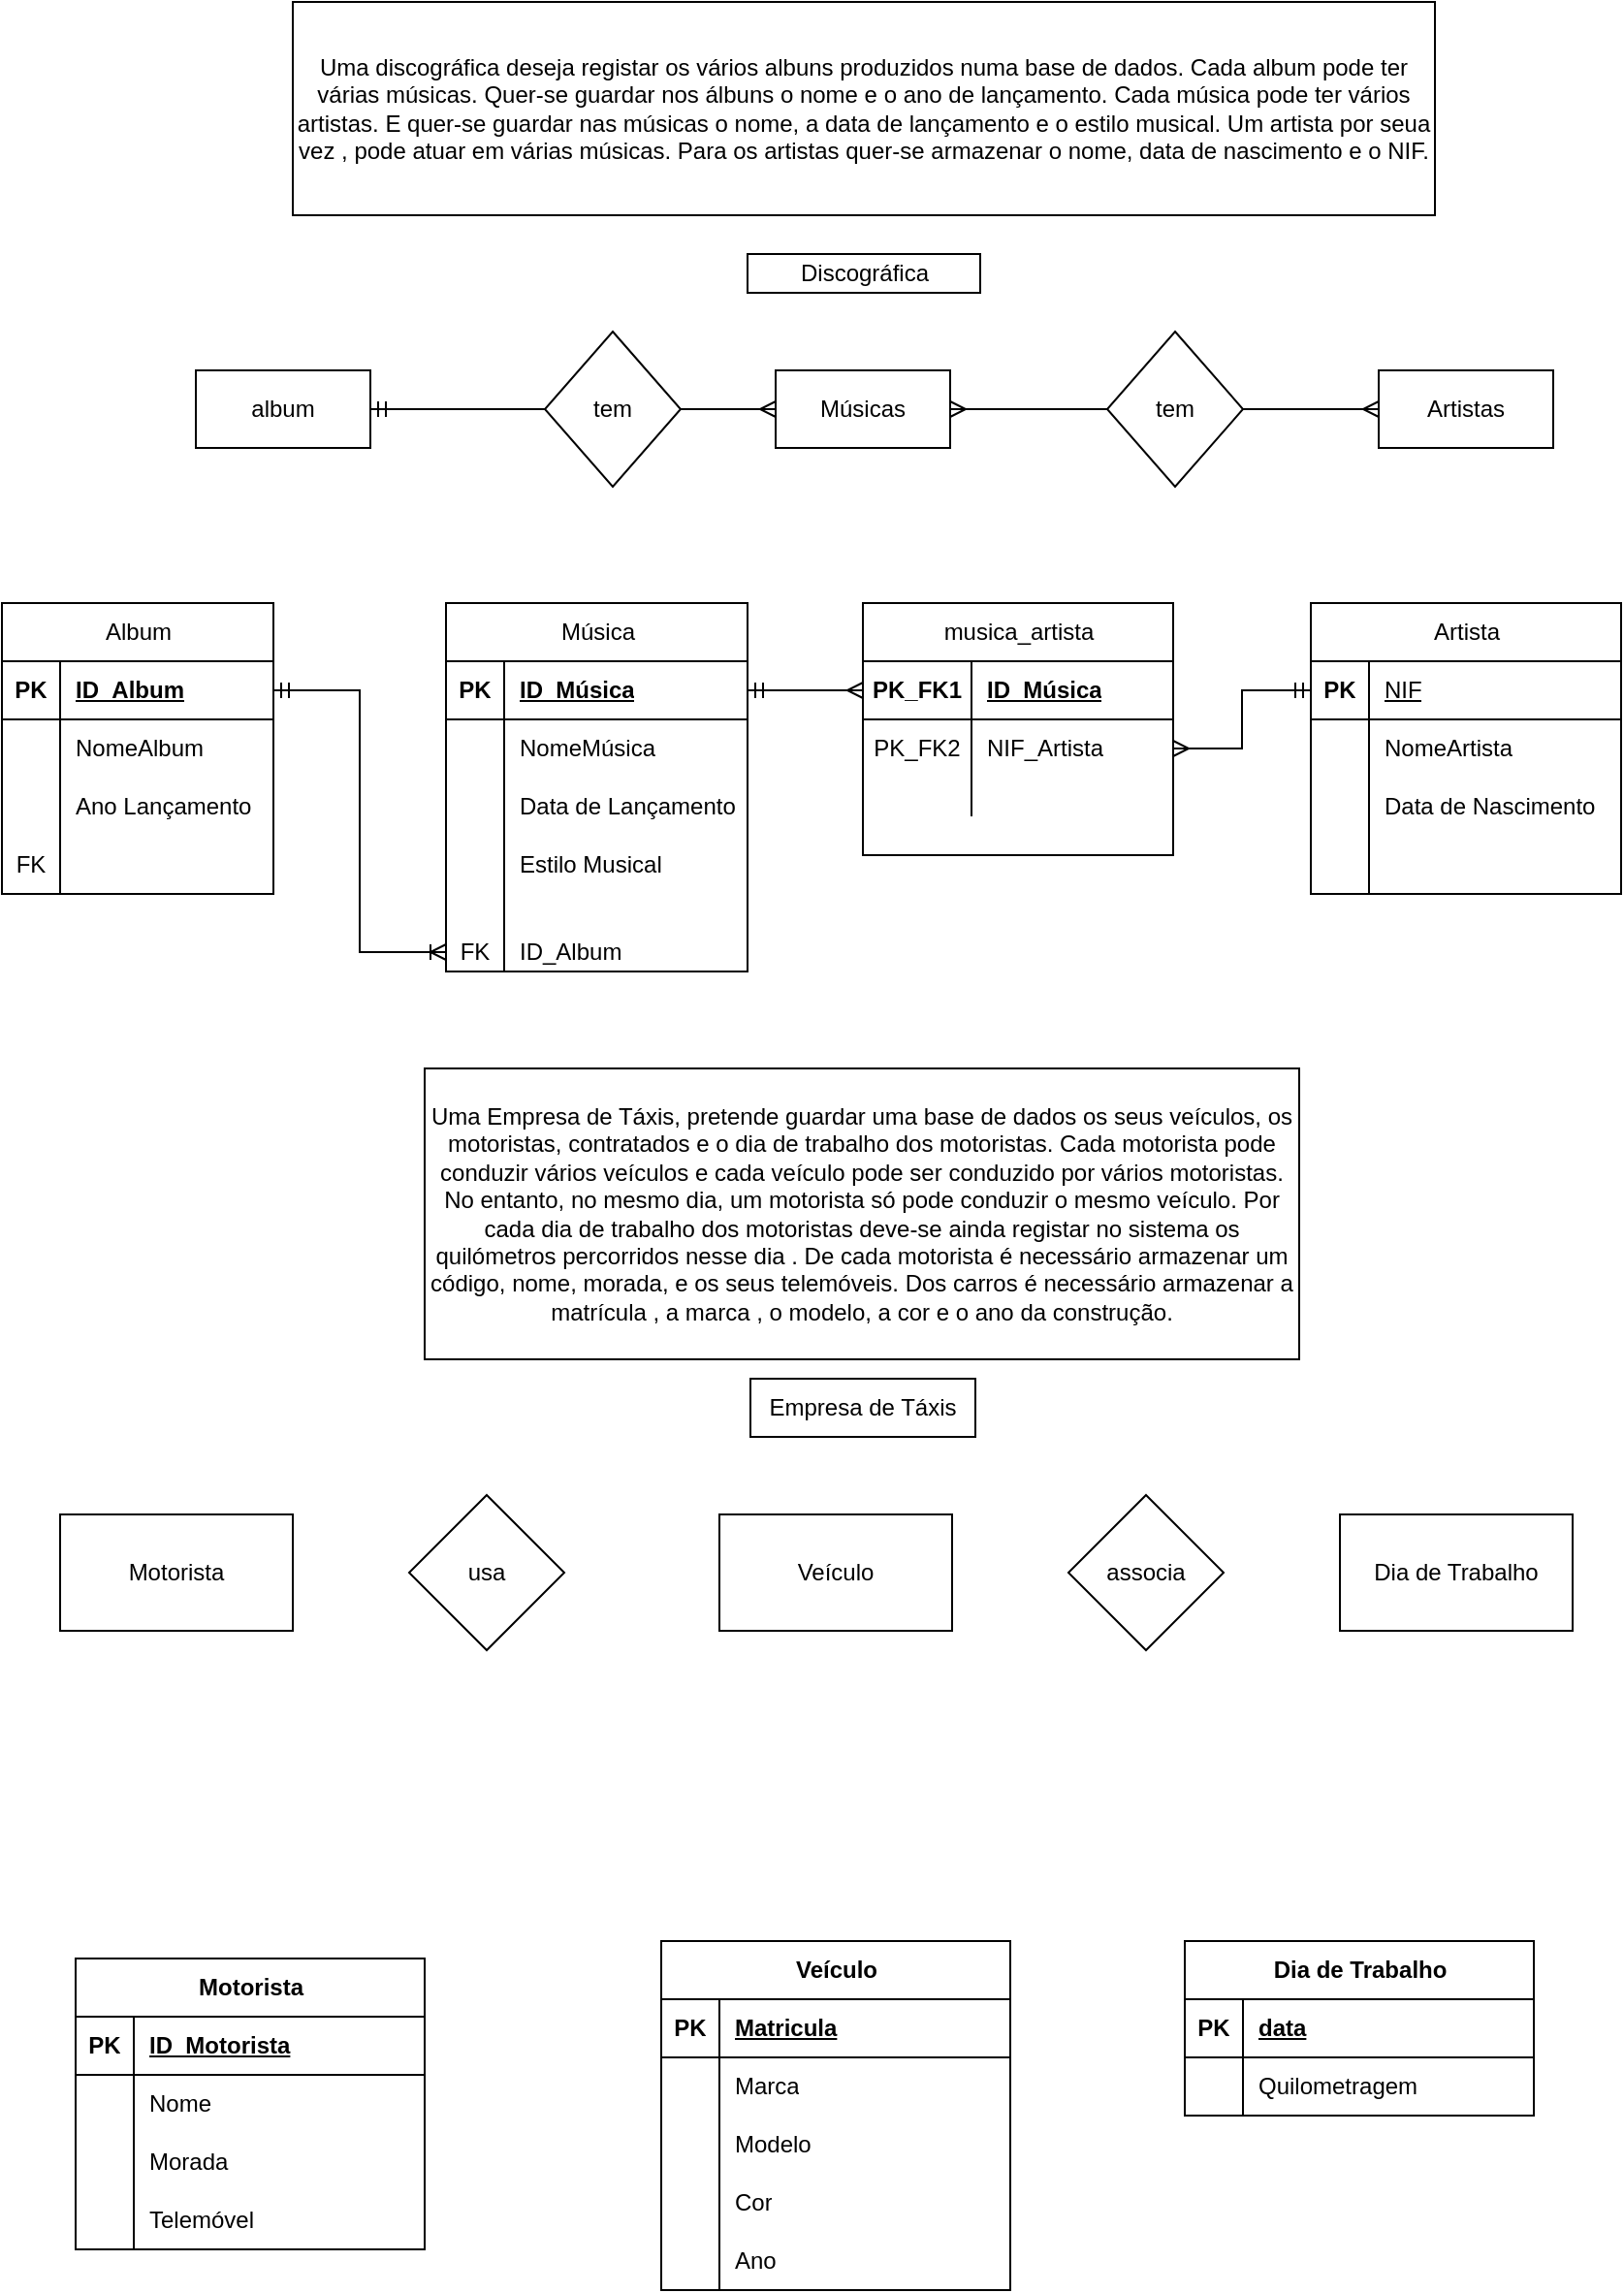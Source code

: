 <mxfile version="24.7.17">
  <diagram name="Página-1" id="7ifWbxD6DGBQljDdi_Ev">
    <mxGraphModel dx="1701" dy="434" grid="1" gridSize="10" guides="1" tooltips="1" connect="1" arrows="1" fold="1" page="1" pageScale="1" pageWidth="827" pageHeight="1169" math="0" shadow="0">
      <root>
        <mxCell id="0" />
        <mxCell id="1" parent="0" />
        <mxCell id="194zBz4yPMXIeNn44Lro-1" value="Uma discográfica deseja registar os vários albuns produzidos numa base de dados. Cada album pode ter várias músicas. Quer-se guardar nos álbuns o nome e o ano de lançamento. Cada música pode ter vários artistas. E quer-se guardar nas músicas o nome, a data de lançamento e o estilo musical. Um artista por seua vez , pode atuar em várias músicas. Para os artistas quer-se armazenar o nome, data de nascimento e o NIF." style="rounded=0;whiteSpace=wrap;html=1;" vertex="1" parent="1">
          <mxGeometry x="120" y="10" width="589" height="110" as="geometry" />
        </mxCell>
        <mxCell id="194zBz4yPMXIeNn44Lro-2" value="Discográfica" style="rounded=0;whiteSpace=wrap;html=1;" vertex="1" parent="1">
          <mxGeometry x="354.5" y="140" width="120" height="20" as="geometry" />
        </mxCell>
        <mxCell id="194zBz4yPMXIeNn44Lro-24" value="&lt;span style=&quot;font-weight: 400; text-wrap: wrap;&quot;&gt;Album&lt;/span&gt;" style="shape=table;startSize=30;container=1;collapsible=1;childLayout=tableLayout;fixedRows=1;rowLines=0;fontStyle=1;align=center;resizeLast=1;html=1;" vertex="1" parent="1">
          <mxGeometry x="-30" y="320" width="140" height="150" as="geometry" />
        </mxCell>
        <mxCell id="194zBz4yPMXIeNn44Lro-25" value="" style="shape=tableRow;horizontal=0;startSize=0;swimlaneHead=0;swimlaneBody=0;fillColor=none;collapsible=0;dropTarget=0;points=[[0,0.5],[1,0.5]];portConstraint=eastwest;top=0;left=0;right=0;bottom=1;" vertex="1" parent="194zBz4yPMXIeNn44Lro-24">
          <mxGeometry y="30" width="140" height="30" as="geometry" />
        </mxCell>
        <mxCell id="194zBz4yPMXIeNn44Lro-26" value="PK" style="shape=partialRectangle;connectable=0;fillColor=none;top=0;left=0;bottom=0;right=0;fontStyle=1;overflow=hidden;whiteSpace=wrap;html=1;" vertex="1" parent="194zBz4yPMXIeNn44Lro-25">
          <mxGeometry width="30" height="30" as="geometry">
            <mxRectangle width="30" height="30" as="alternateBounds" />
          </mxGeometry>
        </mxCell>
        <mxCell id="194zBz4yPMXIeNn44Lro-27" value="ID_Album" style="shape=partialRectangle;connectable=0;fillColor=none;top=0;left=0;bottom=0;right=0;align=left;spacingLeft=6;fontStyle=5;overflow=hidden;whiteSpace=wrap;html=1;" vertex="1" parent="194zBz4yPMXIeNn44Lro-25">
          <mxGeometry x="30" width="110" height="30" as="geometry">
            <mxRectangle width="110" height="30" as="alternateBounds" />
          </mxGeometry>
        </mxCell>
        <mxCell id="194zBz4yPMXIeNn44Lro-28" value="" style="shape=tableRow;horizontal=0;startSize=0;swimlaneHead=0;swimlaneBody=0;fillColor=none;collapsible=0;dropTarget=0;points=[[0,0.5],[1,0.5]];portConstraint=eastwest;top=0;left=0;right=0;bottom=0;" vertex="1" parent="194zBz4yPMXIeNn44Lro-24">
          <mxGeometry y="60" width="140" height="30" as="geometry" />
        </mxCell>
        <mxCell id="194zBz4yPMXIeNn44Lro-29" value="" style="shape=partialRectangle;connectable=0;fillColor=none;top=0;left=0;bottom=0;right=0;editable=1;overflow=hidden;whiteSpace=wrap;html=1;" vertex="1" parent="194zBz4yPMXIeNn44Lro-28">
          <mxGeometry width="30" height="30" as="geometry">
            <mxRectangle width="30" height="30" as="alternateBounds" />
          </mxGeometry>
        </mxCell>
        <mxCell id="194zBz4yPMXIeNn44Lro-30" value="NomeAlbum" style="shape=partialRectangle;connectable=0;fillColor=none;top=0;left=0;bottom=0;right=0;align=left;spacingLeft=6;overflow=hidden;whiteSpace=wrap;html=1;" vertex="1" parent="194zBz4yPMXIeNn44Lro-28">
          <mxGeometry x="30" width="110" height="30" as="geometry">
            <mxRectangle width="110" height="30" as="alternateBounds" />
          </mxGeometry>
        </mxCell>
        <mxCell id="194zBz4yPMXIeNn44Lro-31" value="" style="shape=tableRow;horizontal=0;startSize=0;swimlaneHead=0;swimlaneBody=0;fillColor=none;collapsible=0;dropTarget=0;points=[[0,0.5],[1,0.5]];portConstraint=eastwest;top=0;left=0;right=0;bottom=0;" vertex="1" parent="194zBz4yPMXIeNn44Lro-24">
          <mxGeometry y="90" width="140" height="30" as="geometry" />
        </mxCell>
        <mxCell id="194zBz4yPMXIeNn44Lro-32" value="" style="shape=partialRectangle;connectable=0;fillColor=none;top=0;left=0;bottom=0;right=0;editable=1;overflow=hidden;whiteSpace=wrap;html=1;" vertex="1" parent="194zBz4yPMXIeNn44Lro-31">
          <mxGeometry width="30" height="30" as="geometry">
            <mxRectangle width="30" height="30" as="alternateBounds" />
          </mxGeometry>
        </mxCell>
        <mxCell id="194zBz4yPMXIeNn44Lro-33" value="Ano Lançamento" style="shape=partialRectangle;connectable=0;fillColor=none;top=0;left=0;bottom=0;right=0;align=left;spacingLeft=6;overflow=hidden;whiteSpace=wrap;html=1;" vertex="1" parent="194zBz4yPMXIeNn44Lro-31">
          <mxGeometry x="30" width="110" height="30" as="geometry">
            <mxRectangle width="110" height="30" as="alternateBounds" />
          </mxGeometry>
        </mxCell>
        <mxCell id="194zBz4yPMXIeNn44Lro-34" value="" style="shape=tableRow;horizontal=0;startSize=0;swimlaneHead=0;swimlaneBody=0;fillColor=none;collapsible=0;dropTarget=0;points=[[0,0.5],[1,0.5]];portConstraint=eastwest;top=0;left=0;right=0;bottom=0;" vertex="1" parent="194zBz4yPMXIeNn44Lro-24">
          <mxGeometry y="120" width="140" height="30" as="geometry" />
        </mxCell>
        <mxCell id="194zBz4yPMXIeNn44Lro-35" value="FK" style="shape=partialRectangle;connectable=0;fillColor=none;top=0;left=0;bottom=0;right=0;editable=1;overflow=hidden;whiteSpace=wrap;html=1;" vertex="1" parent="194zBz4yPMXIeNn44Lro-34">
          <mxGeometry width="30" height="30" as="geometry">
            <mxRectangle width="30" height="30" as="alternateBounds" />
          </mxGeometry>
        </mxCell>
        <mxCell id="194zBz4yPMXIeNn44Lro-36" value="" style="shape=partialRectangle;connectable=0;fillColor=none;top=0;left=0;bottom=0;right=0;align=left;spacingLeft=6;overflow=hidden;whiteSpace=wrap;html=1;" vertex="1" parent="194zBz4yPMXIeNn44Lro-34">
          <mxGeometry x="30" width="110" height="30" as="geometry">
            <mxRectangle width="110" height="30" as="alternateBounds" />
          </mxGeometry>
        </mxCell>
        <mxCell id="194zBz4yPMXIeNn44Lro-37" value="&lt;span style=&quot;font-weight: 400; text-wrap: wrap;&quot;&gt;Música&lt;/span&gt;" style="shape=table;startSize=30;container=1;collapsible=1;childLayout=tableLayout;fixedRows=1;rowLines=0;fontStyle=1;align=center;resizeLast=1;html=1;" vertex="1" parent="1">
          <mxGeometry x="199" y="320" width="155.5" height="190" as="geometry" />
        </mxCell>
        <mxCell id="194zBz4yPMXIeNn44Lro-38" value="" style="shape=tableRow;horizontal=0;startSize=0;swimlaneHead=0;swimlaneBody=0;fillColor=none;collapsible=0;dropTarget=0;points=[[0,0.5],[1,0.5]];portConstraint=eastwest;top=0;left=0;right=0;bottom=1;" vertex="1" parent="194zBz4yPMXIeNn44Lro-37">
          <mxGeometry y="30" width="155.5" height="30" as="geometry" />
        </mxCell>
        <mxCell id="194zBz4yPMXIeNn44Lro-39" value="PK" style="shape=partialRectangle;connectable=0;fillColor=none;top=0;left=0;bottom=0;right=0;fontStyle=1;overflow=hidden;whiteSpace=wrap;html=1;" vertex="1" parent="194zBz4yPMXIeNn44Lro-38">
          <mxGeometry width="30" height="30" as="geometry">
            <mxRectangle width="30" height="30" as="alternateBounds" />
          </mxGeometry>
        </mxCell>
        <mxCell id="194zBz4yPMXIeNn44Lro-40" value="ID_Música" style="shape=partialRectangle;connectable=0;fillColor=none;top=0;left=0;bottom=0;right=0;align=left;spacingLeft=6;fontStyle=5;overflow=hidden;whiteSpace=wrap;html=1;" vertex="1" parent="194zBz4yPMXIeNn44Lro-38">
          <mxGeometry x="30" width="125.5" height="30" as="geometry">
            <mxRectangle width="125.5" height="30" as="alternateBounds" />
          </mxGeometry>
        </mxCell>
        <mxCell id="194zBz4yPMXIeNn44Lro-41" value="" style="shape=tableRow;horizontal=0;startSize=0;swimlaneHead=0;swimlaneBody=0;fillColor=none;collapsible=0;dropTarget=0;points=[[0,0.5],[1,0.5]];portConstraint=eastwest;top=0;left=0;right=0;bottom=0;" vertex="1" parent="194zBz4yPMXIeNn44Lro-37">
          <mxGeometry y="60" width="155.5" height="30" as="geometry" />
        </mxCell>
        <mxCell id="194zBz4yPMXIeNn44Lro-42" value="" style="shape=partialRectangle;connectable=0;fillColor=none;top=0;left=0;bottom=0;right=0;editable=1;overflow=hidden;whiteSpace=wrap;html=1;" vertex="1" parent="194zBz4yPMXIeNn44Lro-41">
          <mxGeometry width="30" height="30" as="geometry">
            <mxRectangle width="30" height="30" as="alternateBounds" />
          </mxGeometry>
        </mxCell>
        <mxCell id="194zBz4yPMXIeNn44Lro-43" value="NomeMúsica" style="shape=partialRectangle;connectable=0;fillColor=none;top=0;left=0;bottom=0;right=0;align=left;spacingLeft=6;overflow=hidden;whiteSpace=wrap;html=1;" vertex="1" parent="194zBz4yPMXIeNn44Lro-41">
          <mxGeometry x="30" width="125.5" height="30" as="geometry">
            <mxRectangle width="125.5" height="30" as="alternateBounds" />
          </mxGeometry>
        </mxCell>
        <mxCell id="194zBz4yPMXIeNn44Lro-44" value="" style="shape=tableRow;horizontal=0;startSize=0;swimlaneHead=0;swimlaneBody=0;fillColor=none;collapsible=0;dropTarget=0;points=[[0,0.5],[1,0.5]];portConstraint=eastwest;top=0;left=0;right=0;bottom=0;" vertex="1" parent="194zBz4yPMXIeNn44Lro-37">
          <mxGeometry y="90" width="155.5" height="30" as="geometry" />
        </mxCell>
        <mxCell id="194zBz4yPMXIeNn44Lro-45" value="" style="shape=partialRectangle;connectable=0;fillColor=none;top=0;left=0;bottom=0;right=0;editable=1;overflow=hidden;whiteSpace=wrap;html=1;" vertex="1" parent="194zBz4yPMXIeNn44Lro-44">
          <mxGeometry width="30" height="30" as="geometry">
            <mxRectangle width="30" height="30" as="alternateBounds" />
          </mxGeometry>
        </mxCell>
        <mxCell id="194zBz4yPMXIeNn44Lro-46" value="Data de Lançamento" style="shape=partialRectangle;connectable=0;fillColor=none;top=0;left=0;bottom=0;right=0;align=left;spacingLeft=6;overflow=hidden;whiteSpace=wrap;html=1;" vertex="1" parent="194zBz4yPMXIeNn44Lro-44">
          <mxGeometry x="30" width="125.5" height="30" as="geometry">
            <mxRectangle width="125.5" height="30" as="alternateBounds" />
          </mxGeometry>
        </mxCell>
        <mxCell id="194zBz4yPMXIeNn44Lro-47" value="" style="shape=tableRow;horizontal=0;startSize=0;swimlaneHead=0;swimlaneBody=0;fillColor=none;collapsible=0;dropTarget=0;points=[[0,0.5],[1,0.5]];portConstraint=eastwest;top=0;left=0;right=0;bottom=0;" vertex="1" parent="194zBz4yPMXIeNn44Lro-37">
          <mxGeometry y="120" width="155.5" height="30" as="geometry" />
        </mxCell>
        <mxCell id="194zBz4yPMXIeNn44Lro-48" value="" style="shape=partialRectangle;connectable=0;fillColor=none;top=0;left=0;bottom=0;right=0;editable=1;overflow=hidden;whiteSpace=wrap;html=1;" vertex="1" parent="194zBz4yPMXIeNn44Lro-47">
          <mxGeometry width="30" height="30" as="geometry">
            <mxRectangle width="30" height="30" as="alternateBounds" />
          </mxGeometry>
        </mxCell>
        <mxCell id="194zBz4yPMXIeNn44Lro-49" value="Estilo Musical" style="shape=partialRectangle;connectable=0;fillColor=none;top=0;left=0;bottom=0;right=0;align=left;spacingLeft=6;overflow=hidden;whiteSpace=wrap;html=1;" vertex="1" parent="194zBz4yPMXIeNn44Lro-47">
          <mxGeometry x="30" width="125.5" height="30" as="geometry">
            <mxRectangle width="125.5" height="30" as="alternateBounds" />
          </mxGeometry>
        </mxCell>
        <mxCell id="194zBz4yPMXIeNn44Lro-90" value="" style="shape=tableRow;horizontal=0;startSize=0;swimlaneHead=0;swimlaneBody=0;fillColor=none;collapsible=0;dropTarget=0;points=[[0,0.5],[1,0.5]];portConstraint=eastwest;top=0;left=0;right=0;bottom=0;" vertex="1" parent="194zBz4yPMXIeNn44Lro-37">
          <mxGeometry y="150" width="155.5" height="20" as="geometry" />
        </mxCell>
        <mxCell id="194zBz4yPMXIeNn44Lro-91" value="" style="shape=partialRectangle;connectable=0;fillColor=none;top=0;left=0;bottom=0;right=0;editable=1;overflow=hidden;whiteSpace=wrap;html=1;" vertex="1" parent="194zBz4yPMXIeNn44Lro-90">
          <mxGeometry width="30" height="20" as="geometry">
            <mxRectangle width="30" height="20" as="alternateBounds" />
          </mxGeometry>
        </mxCell>
        <mxCell id="194zBz4yPMXIeNn44Lro-92" value="" style="shape=partialRectangle;connectable=0;fillColor=none;top=0;left=0;bottom=0;right=0;align=left;spacingLeft=6;overflow=hidden;whiteSpace=wrap;html=1;" vertex="1" parent="194zBz4yPMXIeNn44Lro-90">
          <mxGeometry x="30" width="125.5" height="20" as="geometry">
            <mxRectangle width="125.5" height="20" as="alternateBounds" />
          </mxGeometry>
        </mxCell>
        <mxCell id="194zBz4yPMXIeNn44Lro-190" value="" style="shape=tableRow;horizontal=0;startSize=0;swimlaneHead=0;swimlaneBody=0;fillColor=none;collapsible=0;dropTarget=0;points=[[0,0.5],[1,0.5]];portConstraint=eastwest;top=0;left=0;right=0;bottom=0;" vertex="1" parent="194zBz4yPMXIeNn44Lro-37">
          <mxGeometry y="170" width="155.5" height="20" as="geometry" />
        </mxCell>
        <mxCell id="194zBz4yPMXIeNn44Lro-191" value="FK" style="shape=partialRectangle;connectable=0;fillColor=none;top=0;left=0;bottom=0;right=0;editable=1;overflow=hidden;whiteSpace=wrap;html=1;" vertex="1" parent="194zBz4yPMXIeNn44Lro-190">
          <mxGeometry width="30" height="20" as="geometry">
            <mxRectangle width="30" height="20" as="alternateBounds" />
          </mxGeometry>
        </mxCell>
        <mxCell id="194zBz4yPMXIeNn44Lro-192" value="ID_Album" style="shape=partialRectangle;connectable=0;fillColor=none;top=0;left=0;bottom=0;right=0;align=left;spacingLeft=6;overflow=hidden;whiteSpace=wrap;html=1;" vertex="1" parent="194zBz4yPMXIeNn44Lro-190">
          <mxGeometry x="30" width="125.5" height="20" as="geometry">
            <mxRectangle width="125.5" height="20" as="alternateBounds" />
          </mxGeometry>
        </mxCell>
        <mxCell id="194zBz4yPMXIeNn44Lro-50" value="&lt;span style=&quot;font-weight: 400; text-wrap: wrap;&quot;&gt;Artista&lt;/span&gt;" style="shape=table;startSize=30;container=1;collapsible=1;childLayout=tableLayout;fixedRows=1;rowLines=0;fontStyle=1;align=center;resizeLast=1;html=1;" vertex="1" parent="1">
          <mxGeometry x="645" y="320" width="160" height="150" as="geometry" />
        </mxCell>
        <mxCell id="194zBz4yPMXIeNn44Lro-51" value="" style="shape=tableRow;horizontal=0;startSize=0;swimlaneHead=0;swimlaneBody=0;fillColor=none;collapsible=0;dropTarget=0;points=[[0,0.5],[1,0.5]];portConstraint=eastwest;top=0;left=0;right=0;bottom=1;" vertex="1" parent="194zBz4yPMXIeNn44Lro-50">
          <mxGeometry y="30" width="160" height="30" as="geometry" />
        </mxCell>
        <mxCell id="194zBz4yPMXIeNn44Lro-52" value="PK" style="shape=partialRectangle;connectable=0;fillColor=none;top=0;left=0;bottom=0;right=0;fontStyle=1;overflow=hidden;whiteSpace=wrap;html=1;" vertex="1" parent="194zBz4yPMXIeNn44Lro-51">
          <mxGeometry width="30" height="30" as="geometry">
            <mxRectangle width="30" height="30" as="alternateBounds" />
          </mxGeometry>
        </mxCell>
        <mxCell id="194zBz4yPMXIeNn44Lro-53" value="&lt;span style=&quot;font-weight: 400;&quot;&gt;NIF&lt;/span&gt;" style="shape=partialRectangle;connectable=0;fillColor=none;top=0;left=0;bottom=0;right=0;align=left;spacingLeft=6;fontStyle=5;overflow=hidden;whiteSpace=wrap;html=1;" vertex="1" parent="194zBz4yPMXIeNn44Lro-51">
          <mxGeometry x="30" width="130" height="30" as="geometry">
            <mxRectangle width="130" height="30" as="alternateBounds" />
          </mxGeometry>
        </mxCell>
        <mxCell id="194zBz4yPMXIeNn44Lro-54" value="" style="shape=tableRow;horizontal=0;startSize=0;swimlaneHead=0;swimlaneBody=0;fillColor=none;collapsible=0;dropTarget=0;points=[[0,0.5],[1,0.5]];portConstraint=eastwest;top=0;left=0;right=0;bottom=0;" vertex="1" parent="194zBz4yPMXIeNn44Lro-50">
          <mxGeometry y="60" width="160" height="30" as="geometry" />
        </mxCell>
        <mxCell id="194zBz4yPMXIeNn44Lro-55" value="" style="shape=partialRectangle;connectable=0;fillColor=none;top=0;left=0;bottom=0;right=0;editable=1;overflow=hidden;whiteSpace=wrap;html=1;" vertex="1" parent="194zBz4yPMXIeNn44Lro-54">
          <mxGeometry width="30" height="30" as="geometry">
            <mxRectangle width="30" height="30" as="alternateBounds" />
          </mxGeometry>
        </mxCell>
        <mxCell id="194zBz4yPMXIeNn44Lro-56" value="NomeArtista" style="shape=partialRectangle;connectable=0;fillColor=none;top=0;left=0;bottom=0;right=0;align=left;spacingLeft=6;overflow=hidden;whiteSpace=wrap;html=1;" vertex="1" parent="194zBz4yPMXIeNn44Lro-54">
          <mxGeometry x="30" width="130" height="30" as="geometry">
            <mxRectangle width="130" height="30" as="alternateBounds" />
          </mxGeometry>
        </mxCell>
        <mxCell id="194zBz4yPMXIeNn44Lro-57" value="" style="shape=tableRow;horizontal=0;startSize=0;swimlaneHead=0;swimlaneBody=0;fillColor=none;collapsible=0;dropTarget=0;points=[[0,0.5],[1,0.5]];portConstraint=eastwest;top=0;left=0;right=0;bottom=0;" vertex="1" parent="194zBz4yPMXIeNn44Lro-50">
          <mxGeometry y="90" width="160" height="30" as="geometry" />
        </mxCell>
        <mxCell id="194zBz4yPMXIeNn44Lro-58" value="" style="shape=partialRectangle;connectable=0;fillColor=none;top=0;left=0;bottom=0;right=0;editable=1;overflow=hidden;whiteSpace=wrap;html=1;" vertex="1" parent="194zBz4yPMXIeNn44Lro-57">
          <mxGeometry width="30" height="30" as="geometry">
            <mxRectangle width="30" height="30" as="alternateBounds" />
          </mxGeometry>
        </mxCell>
        <mxCell id="194zBz4yPMXIeNn44Lro-59" value="Data de Nascimento" style="shape=partialRectangle;connectable=0;fillColor=none;top=0;left=0;bottom=0;right=0;align=left;spacingLeft=6;overflow=hidden;whiteSpace=wrap;html=1;" vertex="1" parent="194zBz4yPMXIeNn44Lro-57">
          <mxGeometry x="30" width="130" height="30" as="geometry">
            <mxRectangle width="130" height="30" as="alternateBounds" />
          </mxGeometry>
        </mxCell>
        <mxCell id="194zBz4yPMXIeNn44Lro-60" value="" style="shape=tableRow;horizontal=0;startSize=0;swimlaneHead=0;swimlaneBody=0;fillColor=none;collapsible=0;dropTarget=0;points=[[0,0.5],[1,0.5]];portConstraint=eastwest;top=0;left=0;right=0;bottom=0;" vertex="1" parent="194zBz4yPMXIeNn44Lro-50">
          <mxGeometry y="120" width="160" height="30" as="geometry" />
        </mxCell>
        <mxCell id="194zBz4yPMXIeNn44Lro-61" value="" style="shape=partialRectangle;connectable=0;fillColor=none;top=0;left=0;bottom=0;right=0;editable=1;overflow=hidden;whiteSpace=wrap;html=1;" vertex="1" parent="194zBz4yPMXIeNn44Lro-60">
          <mxGeometry width="30" height="30" as="geometry">
            <mxRectangle width="30" height="30" as="alternateBounds" />
          </mxGeometry>
        </mxCell>
        <mxCell id="194zBz4yPMXIeNn44Lro-62" value="" style="shape=partialRectangle;connectable=0;fillColor=none;top=0;left=0;bottom=0;right=0;align=left;spacingLeft=6;overflow=hidden;whiteSpace=wrap;html=1;" vertex="1" parent="194zBz4yPMXIeNn44Lro-60">
          <mxGeometry x="30" width="130" height="30" as="geometry">
            <mxRectangle width="130" height="30" as="alternateBounds" />
          </mxGeometry>
        </mxCell>
        <mxCell id="194zBz4yPMXIeNn44Lro-63" value="album" style="rounded=0;whiteSpace=wrap;html=1;" vertex="1" parent="1">
          <mxGeometry x="70" y="200" width="90" height="40" as="geometry" />
        </mxCell>
        <mxCell id="194zBz4yPMXIeNn44Lro-70" value="" style="edgeStyle=orthogonalEdgeStyle;rounded=0;orthogonalLoop=1;jettySize=auto;html=1;endArrow=none;endFill=0;startArrow=ERmany;startFill=0;" edge="1" parent="1" source="194zBz4yPMXIeNn44Lro-64" target="194zBz4yPMXIeNn44Lro-67">
          <mxGeometry relative="1" as="geometry" />
        </mxCell>
        <mxCell id="194zBz4yPMXIeNn44Lro-64" value="Músicas" style="rounded=0;whiteSpace=wrap;html=1;" vertex="1" parent="1">
          <mxGeometry x="369" y="200" width="90" height="40" as="geometry" />
        </mxCell>
        <mxCell id="194zBz4yPMXIeNn44Lro-71" value="" style="edgeStyle=orthogonalEdgeStyle;rounded=0;orthogonalLoop=1;jettySize=auto;html=1;startArrow=ERmany;startFill=0;endArrow=none;endFill=0;" edge="1" parent="1" source="194zBz4yPMXIeNn44Lro-65" target="194zBz4yPMXIeNn44Lro-67">
          <mxGeometry relative="1" as="geometry" />
        </mxCell>
        <mxCell id="194zBz4yPMXIeNn44Lro-65" value="Artistas" style="rounded=0;whiteSpace=wrap;html=1;" vertex="1" parent="1">
          <mxGeometry x="680" y="200" width="90" height="40" as="geometry" />
        </mxCell>
        <mxCell id="194zBz4yPMXIeNn44Lro-68" value="" style="edgeStyle=orthogonalEdgeStyle;rounded=0;orthogonalLoop=1;jettySize=auto;html=1;endArrow=ERmandOne;endFill=0;" edge="1" parent="1" source="194zBz4yPMXIeNn44Lro-66" target="194zBz4yPMXIeNn44Lro-63">
          <mxGeometry relative="1" as="geometry" />
        </mxCell>
        <mxCell id="194zBz4yPMXIeNn44Lro-69" value="" style="edgeStyle=orthogonalEdgeStyle;rounded=0;orthogonalLoop=1;jettySize=auto;html=1;endArrow=ERmany;endFill=0;" edge="1" parent="1" source="194zBz4yPMXIeNn44Lro-66" target="194zBz4yPMXIeNn44Lro-64">
          <mxGeometry relative="1" as="geometry" />
        </mxCell>
        <mxCell id="194zBz4yPMXIeNn44Lro-66" value="tem" style="rhombus;whiteSpace=wrap;html=1;" vertex="1" parent="1">
          <mxGeometry x="250" y="180" width="70" height="80" as="geometry" />
        </mxCell>
        <mxCell id="194zBz4yPMXIeNn44Lro-67" value="tem" style="rhombus;whiteSpace=wrap;html=1;" vertex="1" parent="1">
          <mxGeometry x="540" y="180" width="70" height="80" as="geometry" />
        </mxCell>
        <mxCell id="194zBz4yPMXIeNn44Lro-73" value="&lt;span style=&quot;font-weight: 400; text-wrap: wrap;&quot;&gt;musica_artista&lt;/span&gt;" style="shape=table;startSize=30;container=1;collapsible=1;childLayout=tableLayout;fixedRows=1;rowLines=0;fontStyle=1;align=center;resizeLast=1;html=1;" vertex="1" parent="1">
          <mxGeometry x="414" y="320" width="160" height="130" as="geometry" />
        </mxCell>
        <mxCell id="194zBz4yPMXIeNn44Lro-74" value="" style="shape=tableRow;horizontal=0;startSize=0;swimlaneHead=0;swimlaneBody=0;fillColor=none;collapsible=0;dropTarget=0;points=[[0,0.5],[1,0.5]];portConstraint=eastwest;top=0;left=0;right=0;bottom=1;" vertex="1" parent="194zBz4yPMXIeNn44Lro-73">
          <mxGeometry y="30" width="160" height="30" as="geometry" />
        </mxCell>
        <mxCell id="194zBz4yPMXIeNn44Lro-75" value="PK_FK1" style="shape=partialRectangle;connectable=0;fillColor=none;top=0;left=0;bottom=0;right=0;fontStyle=1;overflow=hidden;whiteSpace=wrap;html=1;" vertex="1" parent="194zBz4yPMXIeNn44Lro-74">
          <mxGeometry width="56" height="30" as="geometry">
            <mxRectangle width="56" height="30" as="alternateBounds" />
          </mxGeometry>
        </mxCell>
        <mxCell id="194zBz4yPMXIeNn44Lro-76" value="ID_Música" style="shape=partialRectangle;connectable=0;fillColor=none;top=0;left=0;bottom=0;right=0;align=left;spacingLeft=6;fontStyle=5;overflow=hidden;whiteSpace=wrap;html=1;" vertex="1" parent="194zBz4yPMXIeNn44Lro-74">
          <mxGeometry x="56" width="104" height="30" as="geometry">
            <mxRectangle width="104" height="30" as="alternateBounds" />
          </mxGeometry>
        </mxCell>
        <mxCell id="194zBz4yPMXIeNn44Lro-77" value="" style="shape=tableRow;horizontal=0;startSize=0;swimlaneHead=0;swimlaneBody=0;fillColor=none;collapsible=0;dropTarget=0;points=[[0,0.5],[1,0.5]];portConstraint=eastwest;top=0;left=0;right=0;bottom=0;" vertex="1" parent="194zBz4yPMXIeNn44Lro-73">
          <mxGeometry y="60" width="160" height="30" as="geometry" />
        </mxCell>
        <mxCell id="194zBz4yPMXIeNn44Lro-78" value="PK_FK2" style="shape=partialRectangle;connectable=0;fillColor=none;top=0;left=0;bottom=0;right=0;editable=1;overflow=hidden;whiteSpace=wrap;html=1;" vertex="1" parent="194zBz4yPMXIeNn44Lro-77">
          <mxGeometry width="56" height="30" as="geometry">
            <mxRectangle width="56" height="30" as="alternateBounds" />
          </mxGeometry>
        </mxCell>
        <mxCell id="194zBz4yPMXIeNn44Lro-79" value="NIF_Artista" style="shape=partialRectangle;connectable=0;fillColor=none;top=0;left=0;bottom=0;right=0;align=left;spacingLeft=6;overflow=hidden;whiteSpace=wrap;html=1;" vertex="1" parent="194zBz4yPMXIeNn44Lro-77">
          <mxGeometry x="56" width="104" height="30" as="geometry">
            <mxRectangle width="104" height="30" as="alternateBounds" />
          </mxGeometry>
        </mxCell>
        <mxCell id="194zBz4yPMXIeNn44Lro-80" value="" style="shape=tableRow;horizontal=0;startSize=0;swimlaneHead=0;swimlaneBody=0;fillColor=none;collapsible=0;dropTarget=0;points=[[0,0.5],[1,0.5]];portConstraint=eastwest;top=0;left=0;right=0;bottom=0;" vertex="1" parent="194zBz4yPMXIeNn44Lro-73">
          <mxGeometry y="90" width="160" height="20" as="geometry" />
        </mxCell>
        <mxCell id="194zBz4yPMXIeNn44Lro-81" value="" style="shape=partialRectangle;connectable=0;fillColor=none;top=0;left=0;bottom=0;right=0;editable=1;overflow=hidden;whiteSpace=wrap;html=1;" vertex="1" parent="194zBz4yPMXIeNn44Lro-80">
          <mxGeometry width="56" height="20" as="geometry">
            <mxRectangle width="56" height="20" as="alternateBounds" />
          </mxGeometry>
        </mxCell>
        <mxCell id="194zBz4yPMXIeNn44Lro-82" value="" style="shape=partialRectangle;connectable=0;fillColor=none;top=0;left=0;bottom=0;right=0;align=left;spacingLeft=6;overflow=hidden;whiteSpace=wrap;html=1;" vertex="1" parent="194zBz4yPMXIeNn44Lro-80">
          <mxGeometry x="56" width="104" height="20" as="geometry">
            <mxRectangle width="104" height="20" as="alternateBounds" />
          </mxGeometry>
        </mxCell>
        <mxCell id="194zBz4yPMXIeNn44Lro-87" style="edgeStyle=orthogonalEdgeStyle;rounded=0;orthogonalLoop=1;jettySize=auto;html=1;endArrow=ERmany;endFill=0;startArrow=ERmandOne;startFill=0;" edge="1" parent="1" source="194zBz4yPMXIeNn44Lro-51" target="194zBz4yPMXIeNn44Lro-77">
          <mxGeometry relative="1" as="geometry" />
        </mxCell>
        <mxCell id="194zBz4yPMXIeNn44Lro-88" style="edgeStyle=orthogonalEdgeStyle;rounded=0;orthogonalLoop=1;jettySize=auto;html=1;entryX=1;entryY=0.5;entryDx=0;entryDy=0;endArrow=ERmandOne;endFill=0;startArrow=ERmany;startFill=0;" edge="1" parent="1" source="194zBz4yPMXIeNn44Lro-74" target="194zBz4yPMXIeNn44Lro-38">
          <mxGeometry relative="1" as="geometry" />
        </mxCell>
        <mxCell id="194zBz4yPMXIeNn44Lro-193" style="edgeStyle=orthogonalEdgeStyle;rounded=0;orthogonalLoop=1;jettySize=auto;html=1;entryX=0;entryY=0.5;entryDx=0;entryDy=0;startArrow=ERmandOne;startFill=0;endArrow=ERoneToMany;endFill=0;" edge="1" parent="1" source="194zBz4yPMXIeNn44Lro-25" target="194zBz4yPMXIeNn44Lro-190">
          <mxGeometry relative="1" as="geometry" />
        </mxCell>
        <mxCell id="194zBz4yPMXIeNn44Lro-194" value="Uma Empresa de Táxis, pretende guardar uma base de dados os seus veículos, os motoristas, contratados e o dia de trabalho dos motoristas. Cada motorista pode conduzir vários veículos e cada veículo pode ser conduzido por vários motoristas. No entanto, no mesmo dia, um motorista só pode conduzir o mesmo veículo. Por cada dia de trabalho dos motoristas deve-se ainda registar no sistema os quilómetros percorridos nesse dia . De cada motorista é necessário armazenar um código, nome, morada, e os seus telemóveis. Dos carros é necessário armazenar a matrícula , a marca , o modelo, a cor e o ano da construção." style="rounded=0;whiteSpace=wrap;html=1;" vertex="1" parent="1">
          <mxGeometry x="188" y="560" width="451" height="150" as="geometry" />
        </mxCell>
        <mxCell id="194zBz4yPMXIeNn44Lro-195" value="Empresa de Táxis" style="rounded=0;whiteSpace=wrap;html=1;" vertex="1" parent="1">
          <mxGeometry x="356" y="720" width="116" height="30" as="geometry" />
        </mxCell>
        <mxCell id="194zBz4yPMXIeNn44Lro-196" value="Motorista" style="shape=table;startSize=30;container=1;collapsible=1;childLayout=tableLayout;fixedRows=1;rowLines=0;fontStyle=1;align=center;resizeLast=1;html=1;" vertex="1" parent="1">
          <mxGeometry x="8" y="1019" width="180" height="150" as="geometry" />
        </mxCell>
        <mxCell id="194zBz4yPMXIeNn44Lro-197" value="" style="shape=tableRow;horizontal=0;startSize=0;swimlaneHead=0;swimlaneBody=0;fillColor=none;collapsible=0;dropTarget=0;points=[[0,0.5],[1,0.5]];portConstraint=eastwest;top=0;left=0;right=0;bottom=1;" vertex="1" parent="194zBz4yPMXIeNn44Lro-196">
          <mxGeometry y="30" width="180" height="30" as="geometry" />
        </mxCell>
        <mxCell id="194zBz4yPMXIeNn44Lro-198" value="PK" style="shape=partialRectangle;connectable=0;fillColor=none;top=0;left=0;bottom=0;right=0;fontStyle=1;overflow=hidden;whiteSpace=wrap;html=1;" vertex="1" parent="194zBz4yPMXIeNn44Lro-197">
          <mxGeometry width="30" height="30" as="geometry">
            <mxRectangle width="30" height="30" as="alternateBounds" />
          </mxGeometry>
        </mxCell>
        <mxCell id="194zBz4yPMXIeNn44Lro-199" value="ID_Motorista" style="shape=partialRectangle;connectable=0;fillColor=none;top=0;left=0;bottom=0;right=0;align=left;spacingLeft=6;fontStyle=5;overflow=hidden;whiteSpace=wrap;html=1;" vertex="1" parent="194zBz4yPMXIeNn44Lro-197">
          <mxGeometry x="30" width="150" height="30" as="geometry">
            <mxRectangle width="150" height="30" as="alternateBounds" />
          </mxGeometry>
        </mxCell>
        <mxCell id="194zBz4yPMXIeNn44Lro-200" value="" style="shape=tableRow;horizontal=0;startSize=0;swimlaneHead=0;swimlaneBody=0;fillColor=none;collapsible=0;dropTarget=0;points=[[0,0.5],[1,0.5]];portConstraint=eastwest;top=0;left=0;right=0;bottom=0;" vertex="1" parent="194zBz4yPMXIeNn44Lro-196">
          <mxGeometry y="60" width="180" height="30" as="geometry" />
        </mxCell>
        <mxCell id="194zBz4yPMXIeNn44Lro-201" value="" style="shape=partialRectangle;connectable=0;fillColor=none;top=0;left=0;bottom=0;right=0;editable=1;overflow=hidden;whiteSpace=wrap;html=1;" vertex="1" parent="194zBz4yPMXIeNn44Lro-200">
          <mxGeometry width="30" height="30" as="geometry">
            <mxRectangle width="30" height="30" as="alternateBounds" />
          </mxGeometry>
        </mxCell>
        <mxCell id="194zBz4yPMXIeNn44Lro-202" value="Nome&lt;span style=&quot;white-space: pre;&quot;&gt;&#x9;&lt;/span&gt;" style="shape=partialRectangle;connectable=0;fillColor=none;top=0;left=0;bottom=0;right=0;align=left;spacingLeft=6;overflow=hidden;whiteSpace=wrap;html=1;" vertex="1" parent="194zBz4yPMXIeNn44Lro-200">
          <mxGeometry x="30" width="150" height="30" as="geometry">
            <mxRectangle width="150" height="30" as="alternateBounds" />
          </mxGeometry>
        </mxCell>
        <mxCell id="194zBz4yPMXIeNn44Lro-203" value="" style="shape=tableRow;horizontal=0;startSize=0;swimlaneHead=0;swimlaneBody=0;fillColor=none;collapsible=0;dropTarget=0;points=[[0,0.5],[1,0.5]];portConstraint=eastwest;top=0;left=0;right=0;bottom=0;" vertex="1" parent="194zBz4yPMXIeNn44Lro-196">
          <mxGeometry y="90" width="180" height="30" as="geometry" />
        </mxCell>
        <mxCell id="194zBz4yPMXIeNn44Lro-204" value="" style="shape=partialRectangle;connectable=0;fillColor=none;top=0;left=0;bottom=0;right=0;editable=1;overflow=hidden;whiteSpace=wrap;html=1;" vertex="1" parent="194zBz4yPMXIeNn44Lro-203">
          <mxGeometry width="30" height="30" as="geometry">
            <mxRectangle width="30" height="30" as="alternateBounds" />
          </mxGeometry>
        </mxCell>
        <mxCell id="194zBz4yPMXIeNn44Lro-205" value="Morada" style="shape=partialRectangle;connectable=0;fillColor=none;top=0;left=0;bottom=0;right=0;align=left;spacingLeft=6;overflow=hidden;whiteSpace=wrap;html=1;" vertex="1" parent="194zBz4yPMXIeNn44Lro-203">
          <mxGeometry x="30" width="150" height="30" as="geometry">
            <mxRectangle width="150" height="30" as="alternateBounds" />
          </mxGeometry>
        </mxCell>
        <mxCell id="194zBz4yPMXIeNn44Lro-206" value="" style="shape=tableRow;horizontal=0;startSize=0;swimlaneHead=0;swimlaneBody=0;fillColor=none;collapsible=0;dropTarget=0;points=[[0,0.5],[1,0.5]];portConstraint=eastwest;top=0;left=0;right=0;bottom=0;" vertex="1" parent="194zBz4yPMXIeNn44Lro-196">
          <mxGeometry y="120" width="180" height="30" as="geometry" />
        </mxCell>
        <mxCell id="194zBz4yPMXIeNn44Lro-207" value="" style="shape=partialRectangle;connectable=0;fillColor=none;top=0;left=0;bottom=0;right=0;editable=1;overflow=hidden;whiteSpace=wrap;html=1;" vertex="1" parent="194zBz4yPMXIeNn44Lro-206">
          <mxGeometry width="30" height="30" as="geometry">
            <mxRectangle width="30" height="30" as="alternateBounds" />
          </mxGeometry>
        </mxCell>
        <mxCell id="194zBz4yPMXIeNn44Lro-208" value="Telemóvel" style="shape=partialRectangle;connectable=0;fillColor=none;top=0;left=0;bottom=0;right=0;align=left;spacingLeft=6;overflow=hidden;whiteSpace=wrap;html=1;" vertex="1" parent="194zBz4yPMXIeNn44Lro-206">
          <mxGeometry x="30" width="150" height="30" as="geometry">
            <mxRectangle width="150" height="30" as="alternateBounds" />
          </mxGeometry>
        </mxCell>
        <mxCell id="194zBz4yPMXIeNn44Lro-209" value="Veículo" style="shape=table;startSize=30;container=1;collapsible=1;childLayout=tableLayout;fixedRows=1;rowLines=0;fontStyle=1;align=center;resizeLast=1;html=1;" vertex="1" parent="1">
          <mxGeometry x="310" y="1010" width="180" height="180" as="geometry" />
        </mxCell>
        <mxCell id="194zBz4yPMXIeNn44Lro-210" value="" style="shape=tableRow;horizontal=0;startSize=0;swimlaneHead=0;swimlaneBody=0;fillColor=none;collapsible=0;dropTarget=0;points=[[0,0.5],[1,0.5]];portConstraint=eastwest;top=0;left=0;right=0;bottom=1;" vertex="1" parent="194zBz4yPMXIeNn44Lro-209">
          <mxGeometry y="30" width="180" height="30" as="geometry" />
        </mxCell>
        <mxCell id="194zBz4yPMXIeNn44Lro-211" value="PK" style="shape=partialRectangle;connectable=0;fillColor=none;top=0;left=0;bottom=0;right=0;fontStyle=1;overflow=hidden;whiteSpace=wrap;html=1;" vertex="1" parent="194zBz4yPMXIeNn44Lro-210">
          <mxGeometry width="30" height="30" as="geometry">
            <mxRectangle width="30" height="30" as="alternateBounds" />
          </mxGeometry>
        </mxCell>
        <mxCell id="194zBz4yPMXIeNn44Lro-212" value="Matricula" style="shape=partialRectangle;connectable=0;fillColor=none;top=0;left=0;bottom=0;right=0;align=left;spacingLeft=6;fontStyle=5;overflow=hidden;whiteSpace=wrap;html=1;" vertex="1" parent="194zBz4yPMXIeNn44Lro-210">
          <mxGeometry x="30" width="150" height="30" as="geometry">
            <mxRectangle width="150" height="30" as="alternateBounds" />
          </mxGeometry>
        </mxCell>
        <mxCell id="194zBz4yPMXIeNn44Lro-213" value="" style="shape=tableRow;horizontal=0;startSize=0;swimlaneHead=0;swimlaneBody=0;fillColor=none;collapsible=0;dropTarget=0;points=[[0,0.5],[1,0.5]];portConstraint=eastwest;top=0;left=0;right=0;bottom=0;" vertex="1" parent="194zBz4yPMXIeNn44Lro-209">
          <mxGeometry y="60" width="180" height="30" as="geometry" />
        </mxCell>
        <mxCell id="194zBz4yPMXIeNn44Lro-214" value="" style="shape=partialRectangle;connectable=0;fillColor=none;top=0;left=0;bottom=0;right=0;editable=1;overflow=hidden;whiteSpace=wrap;html=1;" vertex="1" parent="194zBz4yPMXIeNn44Lro-213">
          <mxGeometry width="30" height="30" as="geometry">
            <mxRectangle width="30" height="30" as="alternateBounds" />
          </mxGeometry>
        </mxCell>
        <mxCell id="194zBz4yPMXIeNn44Lro-215" value="Marca" style="shape=partialRectangle;connectable=0;fillColor=none;top=0;left=0;bottom=0;right=0;align=left;spacingLeft=6;overflow=hidden;whiteSpace=wrap;html=1;" vertex="1" parent="194zBz4yPMXIeNn44Lro-213">
          <mxGeometry x="30" width="150" height="30" as="geometry">
            <mxRectangle width="150" height="30" as="alternateBounds" />
          </mxGeometry>
        </mxCell>
        <mxCell id="194zBz4yPMXIeNn44Lro-216" value="" style="shape=tableRow;horizontal=0;startSize=0;swimlaneHead=0;swimlaneBody=0;fillColor=none;collapsible=0;dropTarget=0;points=[[0,0.5],[1,0.5]];portConstraint=eastwest;top=0;left=0;right=0;bottom=0;" vertex="1" parent="194zBz4yPMXIeNn44Lro-209">
          <mxGeometry y="90" width="180" height="30" as="geometry" />
        </mxCell>
        <mxCell id="194zBz4yPMXIeNn44Lro-217" value="" style="shape=partialRectangle;connectable=0;fillColor=none;top=0;left=0;bottom=0;right=0;editable=1;overflow=hidden;whiteSpace=wrap;html=1;" vertex="1" parent="194zBz4yPMXIeNn44Lro-216">
          <mxGeometry width="30" height="30" as="geometry">
            <mxRectangle width="30" height="30" as="alternateBounds" />
          </mxGeometry>
        </mxCell>
        <mxCell id="194zBz4yPMXIeNn44Lro-218" value="Modelo" style="shape=partialRectangle;connectable=0;fillColor=none;top=0;left=0;bottom=0;right=0;align=left;spacingLeft=6;overflow=hidden;whiteSpace=wrap;html=1;" vertex="1" parent="194zBz4yPMXIeNn44Lro-216">
          <mxGeometry x="30" width="150" height="30" as="geometry">
            <mxRectangle width="150" height="30" as="alternateBounds" />
          </mxGeometry>
        </mxCell>
        <mxCell id="194zBz4yPMXIeNn44Lro-219" value="" style="shape=tableRow;horizontal=0;startSize=0;swimlaneHead=0;swimlaneBody=0;fillColor=none;collapsible=0;dropTarget=0;points=[[0,0.5],[1,0.5]];portConstraint=eastwest;top=0;left=0;right=0;bottom=0;" vertex="1" parent="194zBz4yPMXIeNn44Lro-209">
          <mxGeometry y="120" width="180" height="30" as="geometry" />
        </mxCell>
        <mxCell id="194zBz4yPMXIeNn44Lro-220" value="" style="shape=partialRectangle;connectable=0;fillColor=none;top=0;left=0;bottom=0;right=0;editable=1;overflow=hidden;whiteSpace=wrap;html=1;" vertex="1" parent="194zBz4yPMXIeNn44Lro-219">
          <mxGeometry width="30" height="30" as="geometry">
            <mxRectangle width="30" height="30" as="alternateBounds" />
          </mxGeometry>
        </mxCell>
        <mxCell id="194zBz4yPMXIeNn44Lro-221" value="Cor" style="shape=partialRectangle;connectable=0;fillColor=none;top=0;left=0;bottom=0;right=0;align=left;spacingLeft=6;overflow=hidden;whiteSpace=wrap;html=1;" vertex="1" parent="194zBz4yPMXIeNn44Lro-219">
          <mxGeometry x="30" width="150" height="30" as="geometry">
            <mxRectangle width="150" height="30" as="alternateBounds" />
          </mxGeometry>
        </mxCell>
        <mxCell id="194zBz4yPMXIeNn44Lro-235" value="" style="shape=tableRow;horizontal=0;startSize=0;swimlaneHead=0;swimlaneBody=0;fillColor=none;collapsible=0;dropTarget=0;points=[[0,0.5],[1,0.5]];portConstraint=eastwest;top=0;left=0;right=0;bottom=0;" vertex="1" parent="194zBz4yPMXIeNn44Lro-209">
          <mxGeometry y="150" width="180" height="30" as="geometry" />
        </mxCell>
        <mxCell id="194zBz4yPMXIeNn44Lro-236" value="" style="shape=partialRectangle;connectable=0;fillColor=none;top=0;left=0;bottom=0;right=0;editable=1;overflow=hidden;whiteSpace=wrap;html=1;" vertex="1" parent="194zBz4yPMXIeNn44Lro-235">
          <mxGeometry width="30" height="30" as="geometry">
            <mxRectangle width="30" height="30" as="alternateBounds" />
          </mxGeometry>
        </mxCell>
        <mxCell id="194zBz4yPMXIeNn44Lro-237" value="Ano" style="shape=partialRectangle;connectable=0;fillColor=none;top=0;left=0;bottom=0;right=0;align=left;spacingLeft=6;overflow=hidden;whiteSpace=wrap;html=1;" vertex="1" parent="194zBz4yPMXIeNn44Lro-235">
          <mxGeometry x="30" width="150" height="30" as="geometry">
            <mxRectangle width="150" height="30" as="alternateBounds" />
          </mxGeometry>
        </mxCell>
        <mxCell id="194zBz4yPMXIeNn44Lro-238" value="Dia de Trabalho" style="shape=table;startSize=30;container=1;collapsible=1;childLayout=tableLayout;fixedRows=1;rowLines=0;fontStyle=1;align=center;resizeLast=1;html=1;" vertex="1" parent="1">
          <mxGeometry x="580" y="1010" width="180" height="90" as="geometry" />
        </mxCell>
        <mxCell id="194zBz4yPMXIeNn44Lro-239" value="" style="shape=tableRow;horizontal=0;startSize=0;swimlaneHead=0;swimlaneBody=0;fillColor=none;collapsible=0;dropTarget=0;points=[[0,0.5],[1,0.5]];portConstraint=eastwest;top=0;left=0;right=0;bottom=1;" vertex="1" parent="194zBz4yPMXIeNn44Lro-238">
          <mxGeometry y="30" width="180" height="30" as="geometry" />
        </mxCell>
        <mxCell id="194zBz4yPMXIeNn44Lro-240" value="PK" style="shape=partialRectangle;connectable=0;fillColor=none;top=0;left=0;bottom=0;right=0;fontStyle=1;overflow=hidden;whiteSpace=wrap;html=1;" vertex="1" parent="194zBz4yPMXIeNn44Lro-239">
          <mxGeometry width="30" height="30" as="geometry">
            <mxRectangle width="30" height="30" as="alternateBounds" />
          </mxGeometry>
        </mxCell>
        <mxCell id="194zBz4yPMXIeNn44Lro-241" value="data" style="shape=partialRectangle;connectable=0;fillColor=none;top=0;left=0;bottom=0;right=0;align=left;spacingLeft=6;fontStyle=5;overflow=hidden;whiteSpace=wrap;html=1;" vertex="1" parent="194zBz4yPMXIeNn44Lro-239">
          <mxGeometry x="30" width="150" height="30" as="geometry">
            <mxRectangle width="150" height="30" as="alternateBounds" />
          </mxGeometry>
        </mxCell>
        <mxCell id="194zBz4yPMXIeNn44Lro-242" value="" style="shape=tableRow;horizontal=0;startSize=0;swimlaneHead=0;swimlaneBody=0;fillColor=none;collapsible=0;dropTarget=0;points=[[0,0.5],[1,0.5]];portConstraint=eastwest;top=0;left=0;right=0;bottom=0;" vertex="1" parent="194zBz4yPMXIeNn44Lro-238">
          <mxGeometry y="60" width="180" height="30" as="geometry" />
        </mxCell>
        <mxCell id="194zBz4yPMXIeNn44Lro-243" value="" style="shape=partialRectangle;connectable=0;fillColor=none;top=0;left=0;bottom=0;right=0;editable=1;overflow=hidden;whiteSpace=wrap;html=1;" vertex="1" parent="194zBz4yPMXIeNn44Lro-242">
          <mxGeometry width="30" height="30" as="geometry">
            <mxRectangle width="30" height="30" as="alternateBounds" />
          </mxGeometry>
        </mxCell>
        <mxCell id="194zBz4yPMXIeNn44Lro-244" value="Quilometragem" style="shape=partialRectangle;connectable=0;fillColor=none;top=0;left=0;bottom=0;right=0;align=left;spacingLeft=6;overflow=hidden;whiteSpace=wrap;html=1;" vertex="1" parent="194zBz4yPMXIeNn44Lro-242">
          <mxGeometry x="30" width="150" height="30" as="geometry">
            <mxRectangle width="150" height="30" as="alternateBounds" />
          </mxGeometry>
        </mxCell>
        <mxCell id="194zBz4yPMXIeNn44Lro-251" value="Motorista" style="rounded=0;whiteSpace=wrap;html=1;" vertex="1" parent="1">
          <mxGeometry y="790" width="120" height="60" as="geometry" />
        </mxCell>
        <mxCell id="194zBz4yPMXIeNn44Lro-252" value="Veículo" style="rounded=0;whiteSpace=wrap;html=1;" vertex="1" parent="1">
          <mxGeometry x="340" y="790" width="120" height="60" as="geometry" />
        </mxCell>
        <mxCell id="194zBz4yPMXIeNn44Lro-253" value="Dia de Trabalho" style="rounded=0;whiteSpace=wrap;html=1;" vertex="1" parent="1">
          <mxGeometry x="660" y="790" width="120" height="60" as="geometry" />
        </mxCell>
        <mxCell id="194zBz4yPMXIeNn44Lro-254" value="usa" style="rhombus;whiteSpace=wrap;html=1;" vertex="1" parent="1">
          <mxGeometry x="180" y="780" width="80" height="80" as="geometry" />
        </mxCell>
        <mxCell id="194zBz4yPMXIeNn44Lro-255" value="associa" style="rhombus;whiteSpace=wrap;html=1;" vertex="1" parent="1">
          <mxGeometry x="520" y="780" width="80" height="80" as="geometry" />
        </mxCell>
      </root>
    </mxGraphModel>
  </diagram>
</mxfile>
